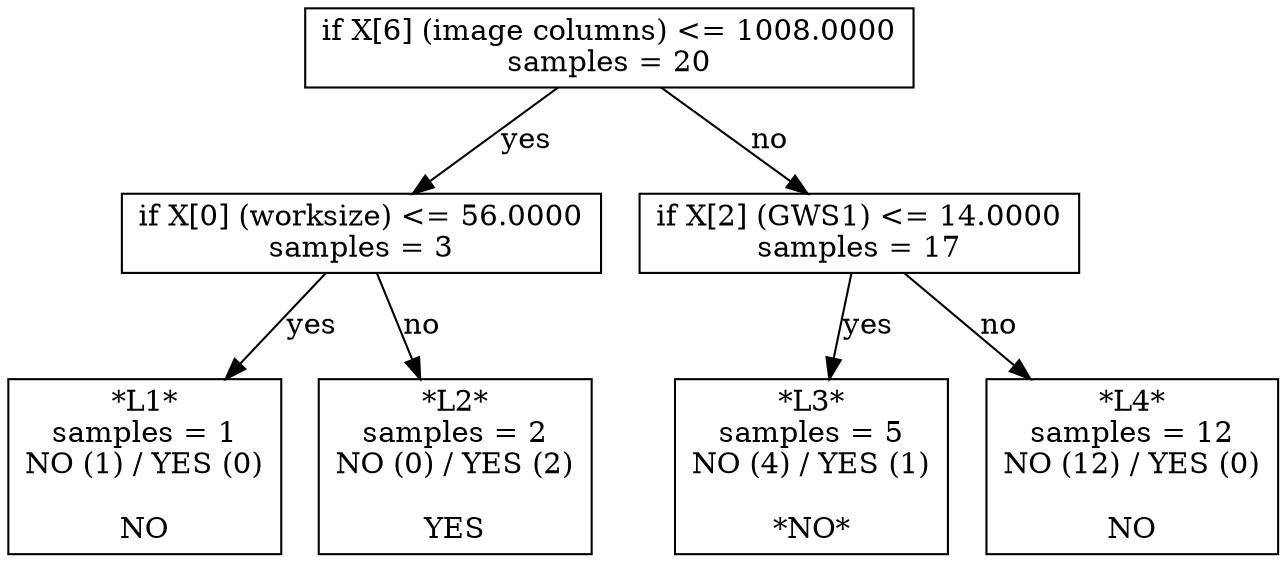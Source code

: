digraph Tree {
0 [label="if X[6] (image columns) <= 1008.0000\nsamples = 20", shape="box"] ;
1 [label="if X[0] (worksize) <= 56.0000\nsamples = 3", shape="box"] ;
0 -> 1 [label="yes"];
2 [label="*L1*\nsamples = 1\nNO (1) / YES (0)\n\nNO", shape="box"] ;
1 -> 2 [label="yes"];
3 [label="*L2*\nsamples = 2\nNO (0) / YES (2)\n\nYES", shape="box"] ;
1 -> 3 [label="no"];
4 [label="if X[2] (GWS1) <= 14.0000\nsamples = 17", shape="box"] ;
0 -> 4 [label="no"];
5 [label="*L3*\nsamples = 5\nNO (4) / YES (1)\n\n*NO*", shape="box"] ;
4 -> 5 [label="yes"];
6 [label="*L4*\nsamples = 12\nNO (12) / YES (0)\n\nNO", shape="box"] ;
4 -> 6 [label="no"];
}
